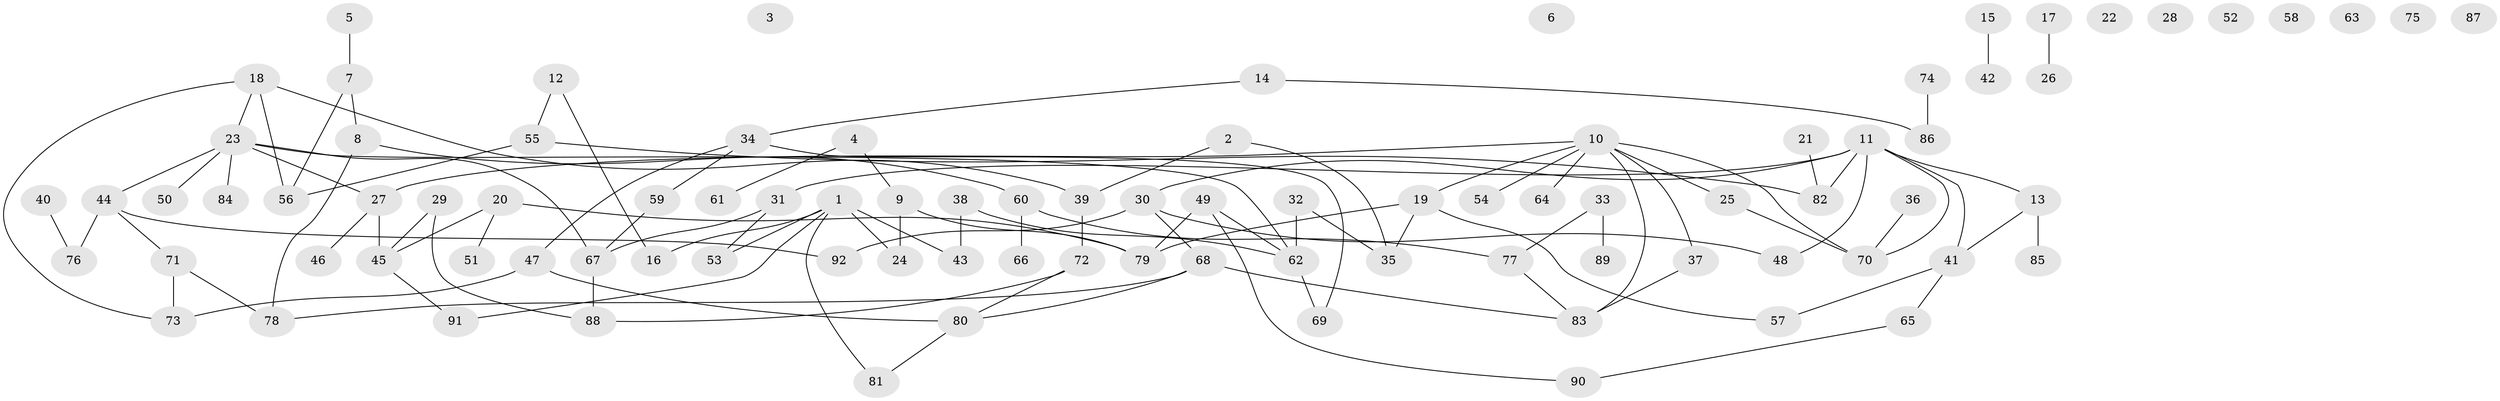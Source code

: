// coarse degree distribution, {6: 0.03125, 2: 0.1875, 0: 0.15625, 3: 0.15625, 1: 0.21875, 4: 0.15625, 8: 0.015625, 5: 0.0625, 10: 0.015625}
// Generated by graph-tools (version 1.1) at 2025/23/03/03/25 07:23:25]
// undirected, 92 vertices, 109 edges
graph export_dot {
graph [start="1"]
  node [color=gray90,style=filled];
  1;
  2;
  3;
  4;
  5;
  6;
  7;
  8;
  9;
  10;
  11;
  12;
  13;
  14;
  15;
  16;
  17;
  18;
  19;
  20;
  21;
  22;
  23;
  24;
  25;
  26;
  27;
  28;
  29;
  30;
  31;
  32;
  33;
  34;
  35;
  36;
  37;
  38;
  39;
  40;
  41;
  42;
  43;
  44;
  45;
  46;
  47;
  48;
  49;
  50;
  51;
  52;
  53;
  54;
  55;
  56;
  57;
  58;
  59;
  60;
  61;
  62;
  63;
  64;
  65;
  66;
  67;
  68;
  69;
  70;
  71;
  72;
  73;
  74;
  75;
  76;
  77;
  78;
  79;
  80;
  81;
  82;
  83;
  84;
  85;
  86;
  87;
  88;
  89;
  90;
  91;
  92;
  1 -- 16;
  1 -- 24;
  1 -- 43;
  1 -- 53;
  1 -- 81;
  1 -- 91;
  2 -- 35;
  2 -- 39;
  4 -- 9;
  4 -- 61;
  5 -- 7;
  7 -- 8;
  7 -- 56;
  8 -- 60;
  8 -- 78;
  9 -- 24;
  9 -- 79;
  10 -- 19;
  10 -- 25;
  10 -- 27;
  10 -- 37;
  10 -- 54;
  10 -- 64;
  10 -- 70;
  10 -- 83;
  11 -- 13;
  11 -- 30;
  11 -- 31;
  11 -- 41;
  11 -- 48;
  11 -- 70;
  11 -- 82;
  12 -- 16;
  12 -- 55;
  13 -- 41;
  13 -- 85;
  14 -- 34;
  14 -- 86;
  15 -- 42;
  17 -- 26;
  18 -- 23;
  18 -- 39;
  18 -- 56;
  18 -- 73;
  19 -- 35;
  19 -- 57;
  19 -- 79;
  20 -- 45;
  20 -- 51;
  20 -- 79;
  21 -- 82;
  23 -- 27;
  23 -- 44;
  23 -- 50;
  23 -- 62;
  23 -- 67;
  23 -- 84;
  25 -- 70;
  27 -- 45;
  27 -- 46;
  29 -- 45;
  29 -- 88;
  30 -- 48;
  30 -- 68;
  30 -- 92;
  31 -- 53;
  31 -- 67;
  32 -- 35;
  32 -- 62;
  33 -- 77;
  33 -- 89;
  34 -- 47;
  34 -- 59;
  34 -- 69;
  36 -- 70;
  37 -- 83;
  38 -- 43;
  38 -- 62;
  39 -- 72;
  40 -- 76;
  41 -- 57;
  41 -- 65;
  44 -- 71;
  44 -- 76;
  44 -- 92;
  45 -- 91;
  47 -- 73;
  47 -- 80;
  49 -- 62;
  49 -- 79;
  49 -- 90;
  55 -- 56;
  55 -- 82;
  59 -- 67;
  60 -- 66;
  60 -- 77;
  62 -- 69;
  65 -- 90;
  67 -- 88;
  68 -- 78;
  68 -- 80;
  68 -- 83;
  71 -- 73;
  71 -- 78;
  72 -- 80;
  72 -- 88;
  74 -- 86;
  77 -- 83;
  80 -- 81;
}
